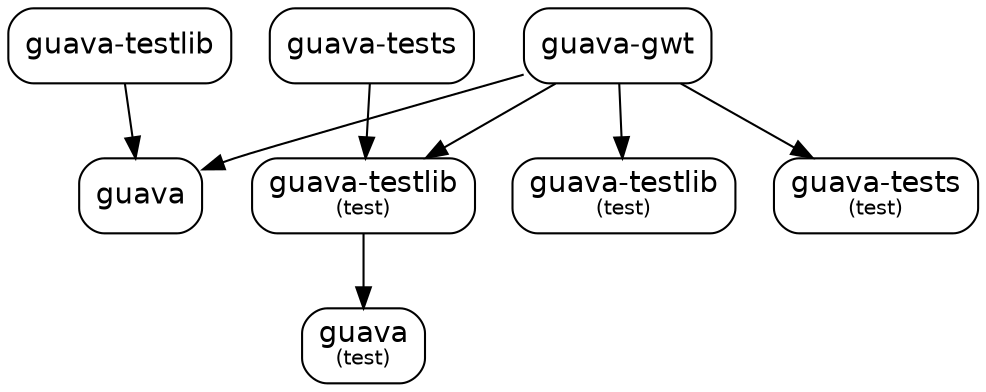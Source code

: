 digraph "guava-parent" {
  node [shape="box",style="rounded",fontname="Helvetica",fontsize="14"]
  edge [fontsize="10",fontname="Helvetica"]

  // Node Definitions:
  "com.google.guava:guava-gwt:jar::compile"[label=<guava-gwt>]
  "com.google.guava:guava:jar::compile"[label=<guava>]
  "com.google.guava:guava-testlib:jar::test"[label=<guava-testlib<font point-size="10"><br/>(test)</font>>]
  "com.google.guava:guava-testlib:jar:tests:test"[label=<guava-testlib<font point-size="10"><br/>(test)</font>>]
  "com.google.guava:guava-tests:jar:tests:test"[label=<guava-tests<font point-size="10"><br/>(test)</font>>]
  "com.google.guava:guava-testlib:jar::compile"[label=<guava-testlib>]
  "com.google.guava:guava-tests:jar::compile"[label=<guava-tests>]
  "com.google.guava:guava:jar::test"[label=<guava<font point-size="10"><br/>(test)</font>>]

  // Edge Definitions:
  "com.google.guava:guava-gwt:jar::compile" -> "com.google.guava:guava:jar::compile"
  "com.google.guava:guava-gwt:jar::compile" -> "com.google.guava:guava-testlib:jar::test"
  "com.google.guava:guava-gwt:jar::compile" -> "com.google.guava:guava-testlib:jar:tests:test"
  "com.google.guava:guava-gwt:jar::compile" -> "com.google.guava:guava-tests:jar:tests:test"
  "com.google.guava:guava-testlib:jar::compile" -> "com.google.guava:guava:jar::compile"
  "com.google.guava:guava-tests:jar::compile" -> "com.google.guava:guava-testlib:jar::test"
  "com.google.guava:guava-testlib:jar::test" -> "com.google.guava:guava:jar::test"
}